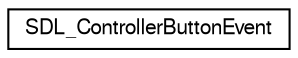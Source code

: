 digraph "Graphical Class Hierarchy"
{
  edge [fontname="FreeSans",fontsize="10",labelfontname="FreeSans",labelfontsize="10"];
  node [fontname="FreeSans",fontsize="10",shape=record];
  rankdir="LR";
  Node1 [label="SDL_ControllerButtonEvent",height=0.2,width=0.4,color="black", fillcolor="white", style="filled",URL="$d9/d15/struct_s_d_l___controller_button_event.html",tooltip="Game controller button event structure (event.cbutton.*) "];
}

